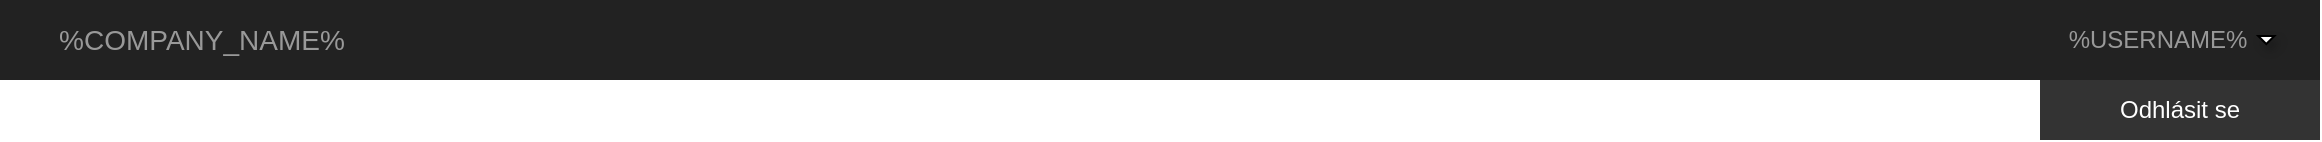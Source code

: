 <mxfile version="13.8.8" type="github">
  <diagram name="Page-1" id="c9db0220-8083-56f3-ca83-edcdcd058819">
    <mxGraphModel dx="1422" dy="705" grid="1" gridSize="10" guides="1" tooltips="1" connect="1" arrows="1" fold="1" page="1" pageScale="1.5" pageWidth="826" pageHeight="1169" background="#ffffff" math="0" shadow="0">
      <root>
        <mxCell id="0" style=";html=1;" />
        <mxCell id="1" style=";html=1;" parent="0" />
        <mxCell id="Cq8Omm-Z7LUM6qy5rBpM-1" value="" style="html=1;shadow=0;dashed=0;shape=mxgraph.bootstrap.rect;fillColor=#222222;strokeColor=none;whiteSpace=wrap;rounded=0;fontSize=12;fontColor=#000000;align=center;" vertex="1" parent="1">
          <mxGeometry x="40" y="70" width="1160" height="40" as="geometry" />
        </mxCell>
        <mxCell id="Cq8Omm-Z7LUM6qy5rBpM-2" value="%COMPANY_NAME%" style="html=1;shadow=0;dashed=0;fillColor=none;strokeColor=none;shape=mxgraph.bootstrap.rect;fontColor=#999999;fontSize=14;whiteSpace=wrap;" vertex="1" parent="Cq8Omm-Z7LUM6qy5rBpM-1">
          <mxGeometry width="201.629" height="40" as="geometry" />
        </mxCell>
        <mxCell id="Cq8Omm-Z7LUM6qy5rBpM-3" value="%USERNAME%" style="html=1;shadow=0;dashed=0;fillColor=none;strokeColor=none;shape=mxgraph.bootstrap.rect;fontColor=#999999;whiteSpace=wrap;" vertex="1" parent="Cq8Omm-Z7LUM6qy5rBpM-1">
          <mxGeometry x="998.062" width="161.938" height="40" as="geometry" />
        </mxCell>
        <mxCell id="Cq8Omm-Z7LUM6qy5rBpM-4" value="" style="shape=triangle;direction=south;rounded=0;shadow=1;fontSize=12;align=center;html=1;" vertex="1" parent="Cq8Omm-Z7LUM6qy5rBpM-1">
          <mxGeometry x="1129.121" y="18" width="8.065" height="4" as="geometry" />
        </mxCell>
        <mxCell id="Cq8Omm-Z7LUM6qy5rBpM-5" value="&lt;font color=&quot;#ffffff&quot;&gt;Odhlásit se&lt;/font&gt;" style="text;html=1;strokeColor=none;align=center;verticalAlign=middle;whiteSpace=wrap;rounded=0;fillColor=#333333;" vertex="1" parent="1">
          <mxGeometry x="1060" y="110" width="140" height="30" as="geometry" />
        </mxCell>
      </root>
    </mxGraphModel>
  </diagram>
</mxfile>
